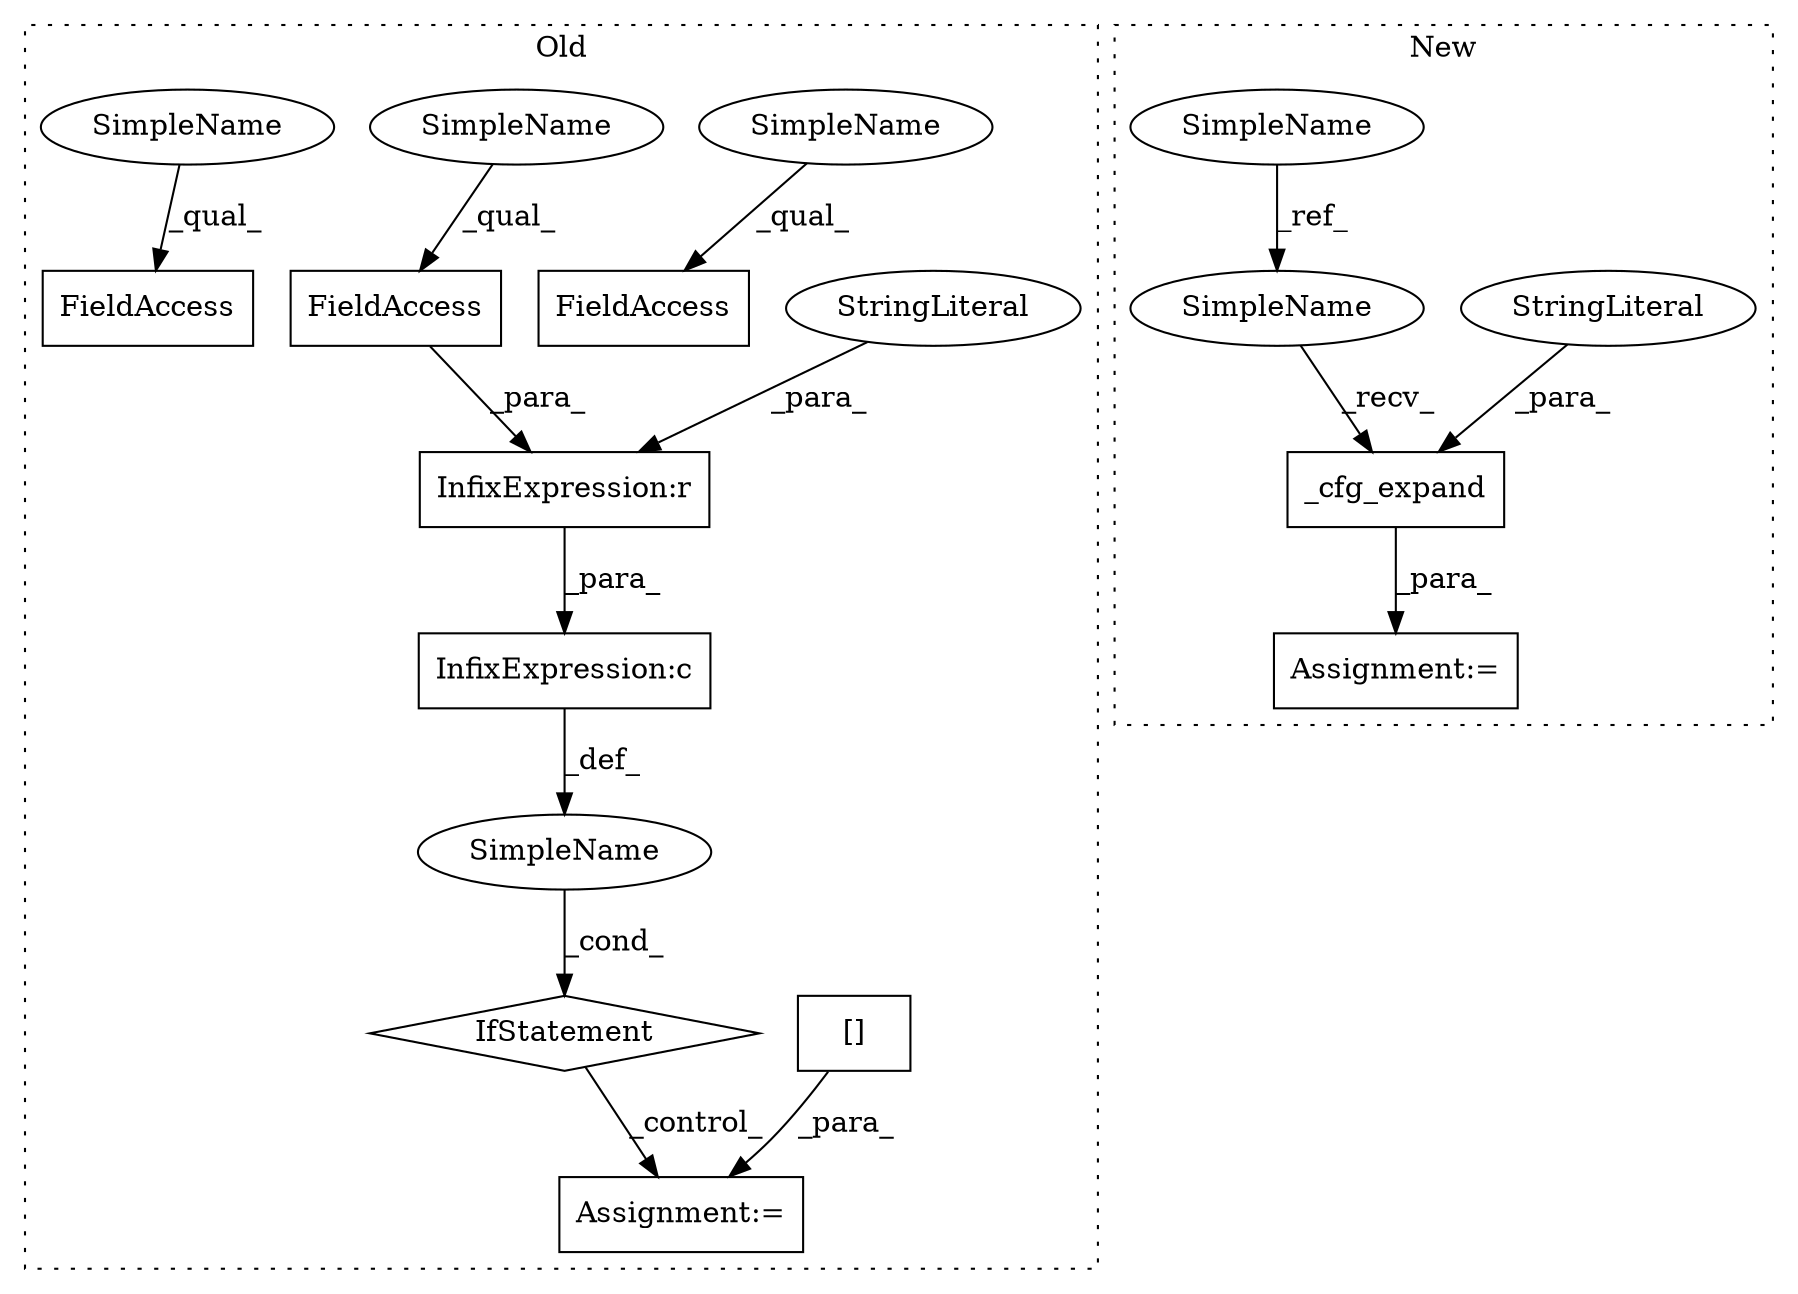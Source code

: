 digraph G {
subgraph cluster0 {
1 [label="IfStatement" a="25" s="6921,6973" l="4,2" shape="diamond"];
3 [label="SimpleName" a="42" s="" l="" shape="ellipse"];
4 [label="Assignment:=" a="7" s="6986" l="1" shape="box"];
5 [label="[]" a="2" s="6987,7012" l="15,1" shape="box"];
6 [label="InfixExpression:c" a="27" s="6939" l="4" shape="box"];
8 [label="InfixExpression:r" a="27" s="6959" l="4" shape="box"];
9 [label="StringLiteral" a="45" s="6963" l="9" shape="ellipse"];
10 [label="FieldAccess" a="22" s="6944" l="15" shape="box"];
12 [label="FieldAccess" a="22" s="6987" l="9" shape="box"];
13 [label="FieldAccess" a="22" s="6925" l="9" shape="box"];
16 [label="SimpleName" a="42" s="6987" l="4" shape="ellipse"];
17 [label="SimpleName" a="42" s="6944" l="4" shape="ellipse"];
18 [label="SimpleName" a="42" s="6925" l="4" shape="ellipse"];
label = "Old";
style="dotted";
}
subgraph cluster1 {
2 [label="_cfg_expand" a="32" s="21357,21385" l="12,1" shape="box"];
7 [label="StringLiteral" a="45" s="21369" l="16" shape="ellipse"];
11 [label="SimpleName" a="42" s="21309" l="4" shape="ellipse"];
14 [label="Assignment:=" a="7" s="21351" l="1" shape="box"];
15 [label="SimpleName" a="42" s="21352" l="4" shape="ellipse"];
label = "New";
style="dotted";
}
1 -> 4 [label="_control_"];
2 -> 14 [label="_para_"];
3 -> 1 [label="_cond_"];
5 -> 4 [label="_para_"];
6 -> 3 [label="_def_"];
7 -> 2 [label="_para_"];
8 -> 6 [label="_para_"];
9 -> 8 [label="_para_"];
10 -> 8 [label="_para_"];
11 -> 15 [label="_ref_"];
15 -> 2 [label="_recv_"];
16 -> 12 [label="_qual_"];
17 -> 10 [label="_qual_"];
18 -> 13 [label="_qual_"];
}